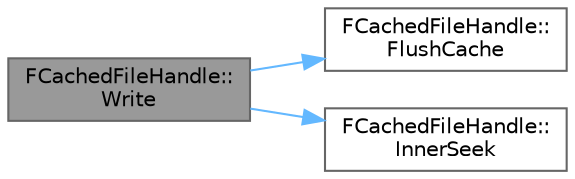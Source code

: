 digraph "FCachedFileHandle::Write"
{
 // INTERACTIVE_SVG=YES
 // LATEX_PDF_SIZE
  bgcolor="transparent";
  edge [fontname=Helvetica,fontsize=10,labelfontname=Helvetica,labelfontsize=10];
  node [fontname=Helvetica,fontsize=10,shape=box,height=0.2,width=0.4];
  rankdir="LR";
  Node1 [id="Node000001",label="FCachedFileHandle::\lWrite",height=0.2,width=0.4,color="gray40", fillcolor="grey60", style="filled", fontcolor="black",tooltip="Write bytes to the file."];
  Node1 -> Node2 [id="edge1_Node000001_Node000002",color="steelblue1",style="solid",tooltip=" "];
  Node2 [id="Node000002",label="FCachedFileHandle::\lFlushCache",height=0.2,width=0.4,color="grey40", fillcolor="white", style="filled",URL="$d3/d7b/classFCachedFileHandle.html#acb30ba13996a0a30a21bacd686bee083",tooltip=" "];
  Node1 -> Node3 [id="edge2_Node000001_Node000003",color="steelblue1",style="solid",tooltip=" "];
  Node3 [id="Node000003",label="FCachedFileHandle::\lInnerSeek",height=0.2,width=0.4,color="grey40", fillcolor="white", style="filled",URL="$d3/d7b/classFCachedFileHandle.html#add38646d573e5c787814908ed2eed392",tooltip=" "];
}
